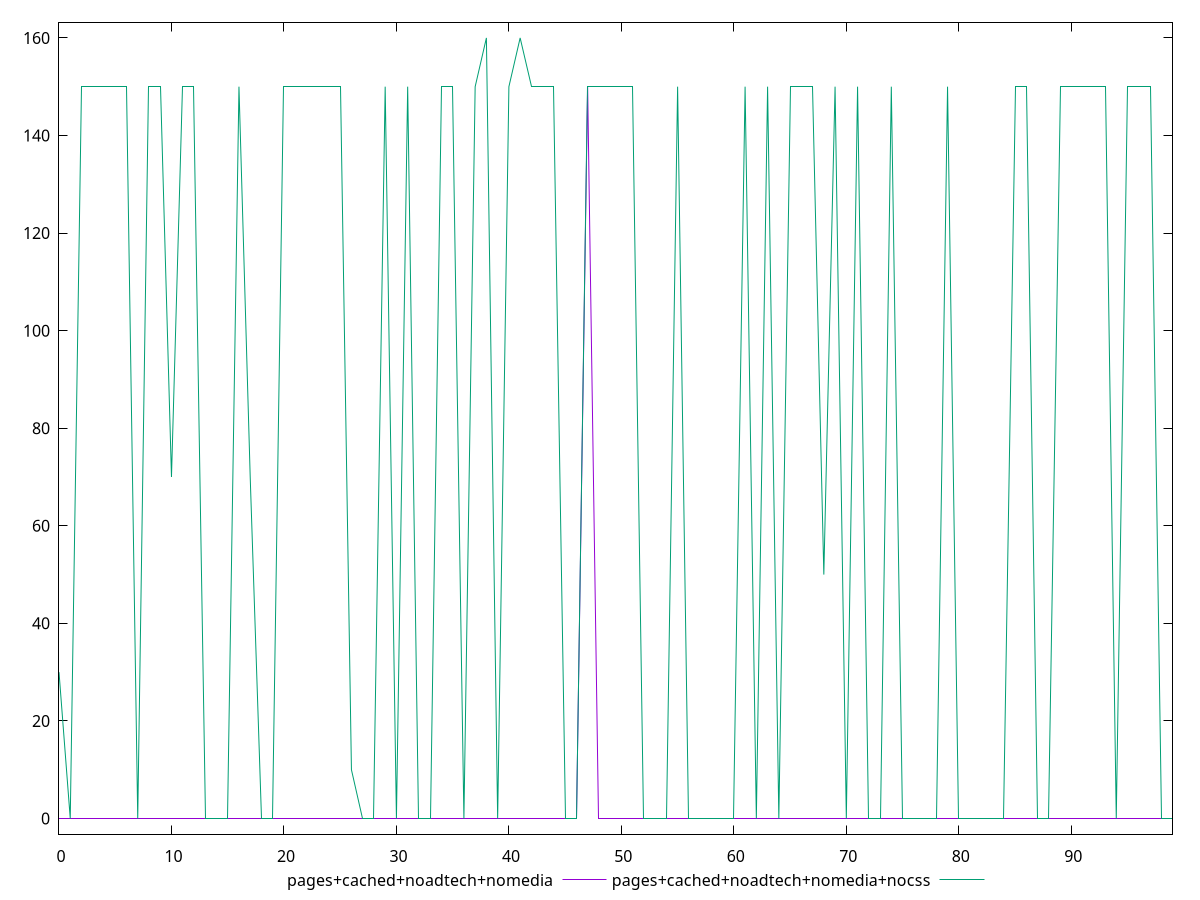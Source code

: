 reset

$pagesCachedNoadtechNomedia <<EOF
0 0
1 0
2 0
3 0
4 0
5 0
6 0
7 0
8 0
9 0
10 0
11 0
12 0
13 0
14 0
15 0
16 0
17 0
18 0
19 0
20 0
21 0
22 0
23 0
24 0
25 0
26 0
27 0
28 0
29 0
30 0
31 0
32 0
33 0
34 0
35 0
36 0
37 0
38 0
39 0
40 0
41 0
42 0
43 0
44 0
45 0
46 0
47 150
48 0
49 0
50 0
51 0
52 0
53 0
54 0
55 0
56 0
57 0
58 0
59 0
60 0
61 0
62 0
63 0
64 0
65 0
66 0
67 0
68 0
69 0
70 0
71 0
72 0
73 0
74 0
75 0
76 0
77 0
78 0
79 0
80 0
81 0
82 0
83 0
84 0
85 0
86 0
87 0
88 0
89 0
90 0
91 0
92 0
93 0
94 0
95 0
96 0
97 0
98 0
99 0
EOF

$pagesCachedNoadtechNomediaNocss <<EOF
0 30
1 0
2 150
3 150
4 150
5 150
6 150
7 0
8 150
9 150
10 70
11 150
12 150
13 0
14 0
15 0
16 150
17 70
18 0
19 0
20 150
21 150
22 150
23 150
24 150
25 150
26 10
27 0
28 0
29 150
30 0
31 150
32 0
33 0
34 150
35 150
36 0
37 150
38 160
39 0
40 150
41 160
42 150
43 150
44 150
45 0
46 0
47 150
48 150
49 150
50 150
51 150
52 0
53 0
54 0
55 150
56 0
57 0
58 0
59 0
60 0
61 150
62 0
63 150
64 0
65 150
66 150
67 150
68 50
69 150
70 0
71 150
72 0
73 0
74 150
75 0
76 0
77 0
78 0
79 150
80 0
81 0
82 0
83 0
84 0
85 150
86 150
87 0
88 0
89 150
90 150
91 150
92 150
93 150
94 0
95 150
96 150
97 150
98 0
99 0
EOF

set key outside below
set xrange [0:99]
set yrange [-3.2:163.2]
set trange [-3.2:163.2]
set terminal svg size 640, 520 enhanced background rgb 'white'
set output "report_00013_2021-02-09T12-04-24.940Z/unminified-javascript/comparison/line/3_vs_4.svg"

plot $pagesCachedNoadtechNomedia title "pages+cached+noadtech+nomedia" with line, \
     $pagesCachedNoadtechNomediaNocss title "pages+cached+noadtech+nomedia+nocss" with line

reset
